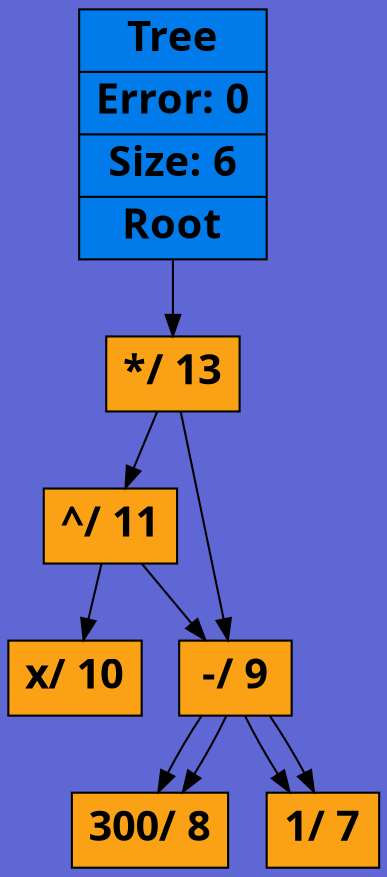 digraph
{
rankdir = TB;
node[shape = record, color = "#000000", fontname = "Sans Bold Not-Rotated", fontsize = 20];
bgcolor = "#5e67d4";
TREE[rank = "min", style = "filled", fillcolor = "#007be9", label = "{Tree|Error: 0|Size: 6|<root>Root}"];
NODE_13[style = "filled", fillcolor = "#faa116", label = "{*/ 13}"];
NODE_11[style = "filled", fillcolor = "#faa116", label = "{^/ 11}"];
NODE_10[style = "filled", fillcolor = "#faa116", label = "{x/ 10}"];
NODE_9[style = "filled", fillcolor = "#faa116", label = "{-/ 9}"];
NODE_8[style = "filled", fillcolor = "#faa116", label = "{300/ 8}"];
NODE_7[style = "filled", fillcolor = "#faa116", label = "{1/ 7}"];
NODE_9[style = "filled", fillcolor = "#faa116", label = "{-/ 9}"];
NODE_8[style = "filled", fillcolor = "#faa116", label = "{300/ 8}"];
NODE_7[style = "filled", fillcolor = "#faa116", label = "{1/ 7}"];
NODE_13:left->NODE_11;
NODE_13:right->NODE_9;
NODE_11:left->NODE_10;
NODE_11:right->NODE_9;
NODE_9:left->NODE_8;
NODE_9:right->NODE_7;
NODE_9:left->NODE_8;
NODE_9:right->NODE_7;

TREE:root->NODE_13
}
